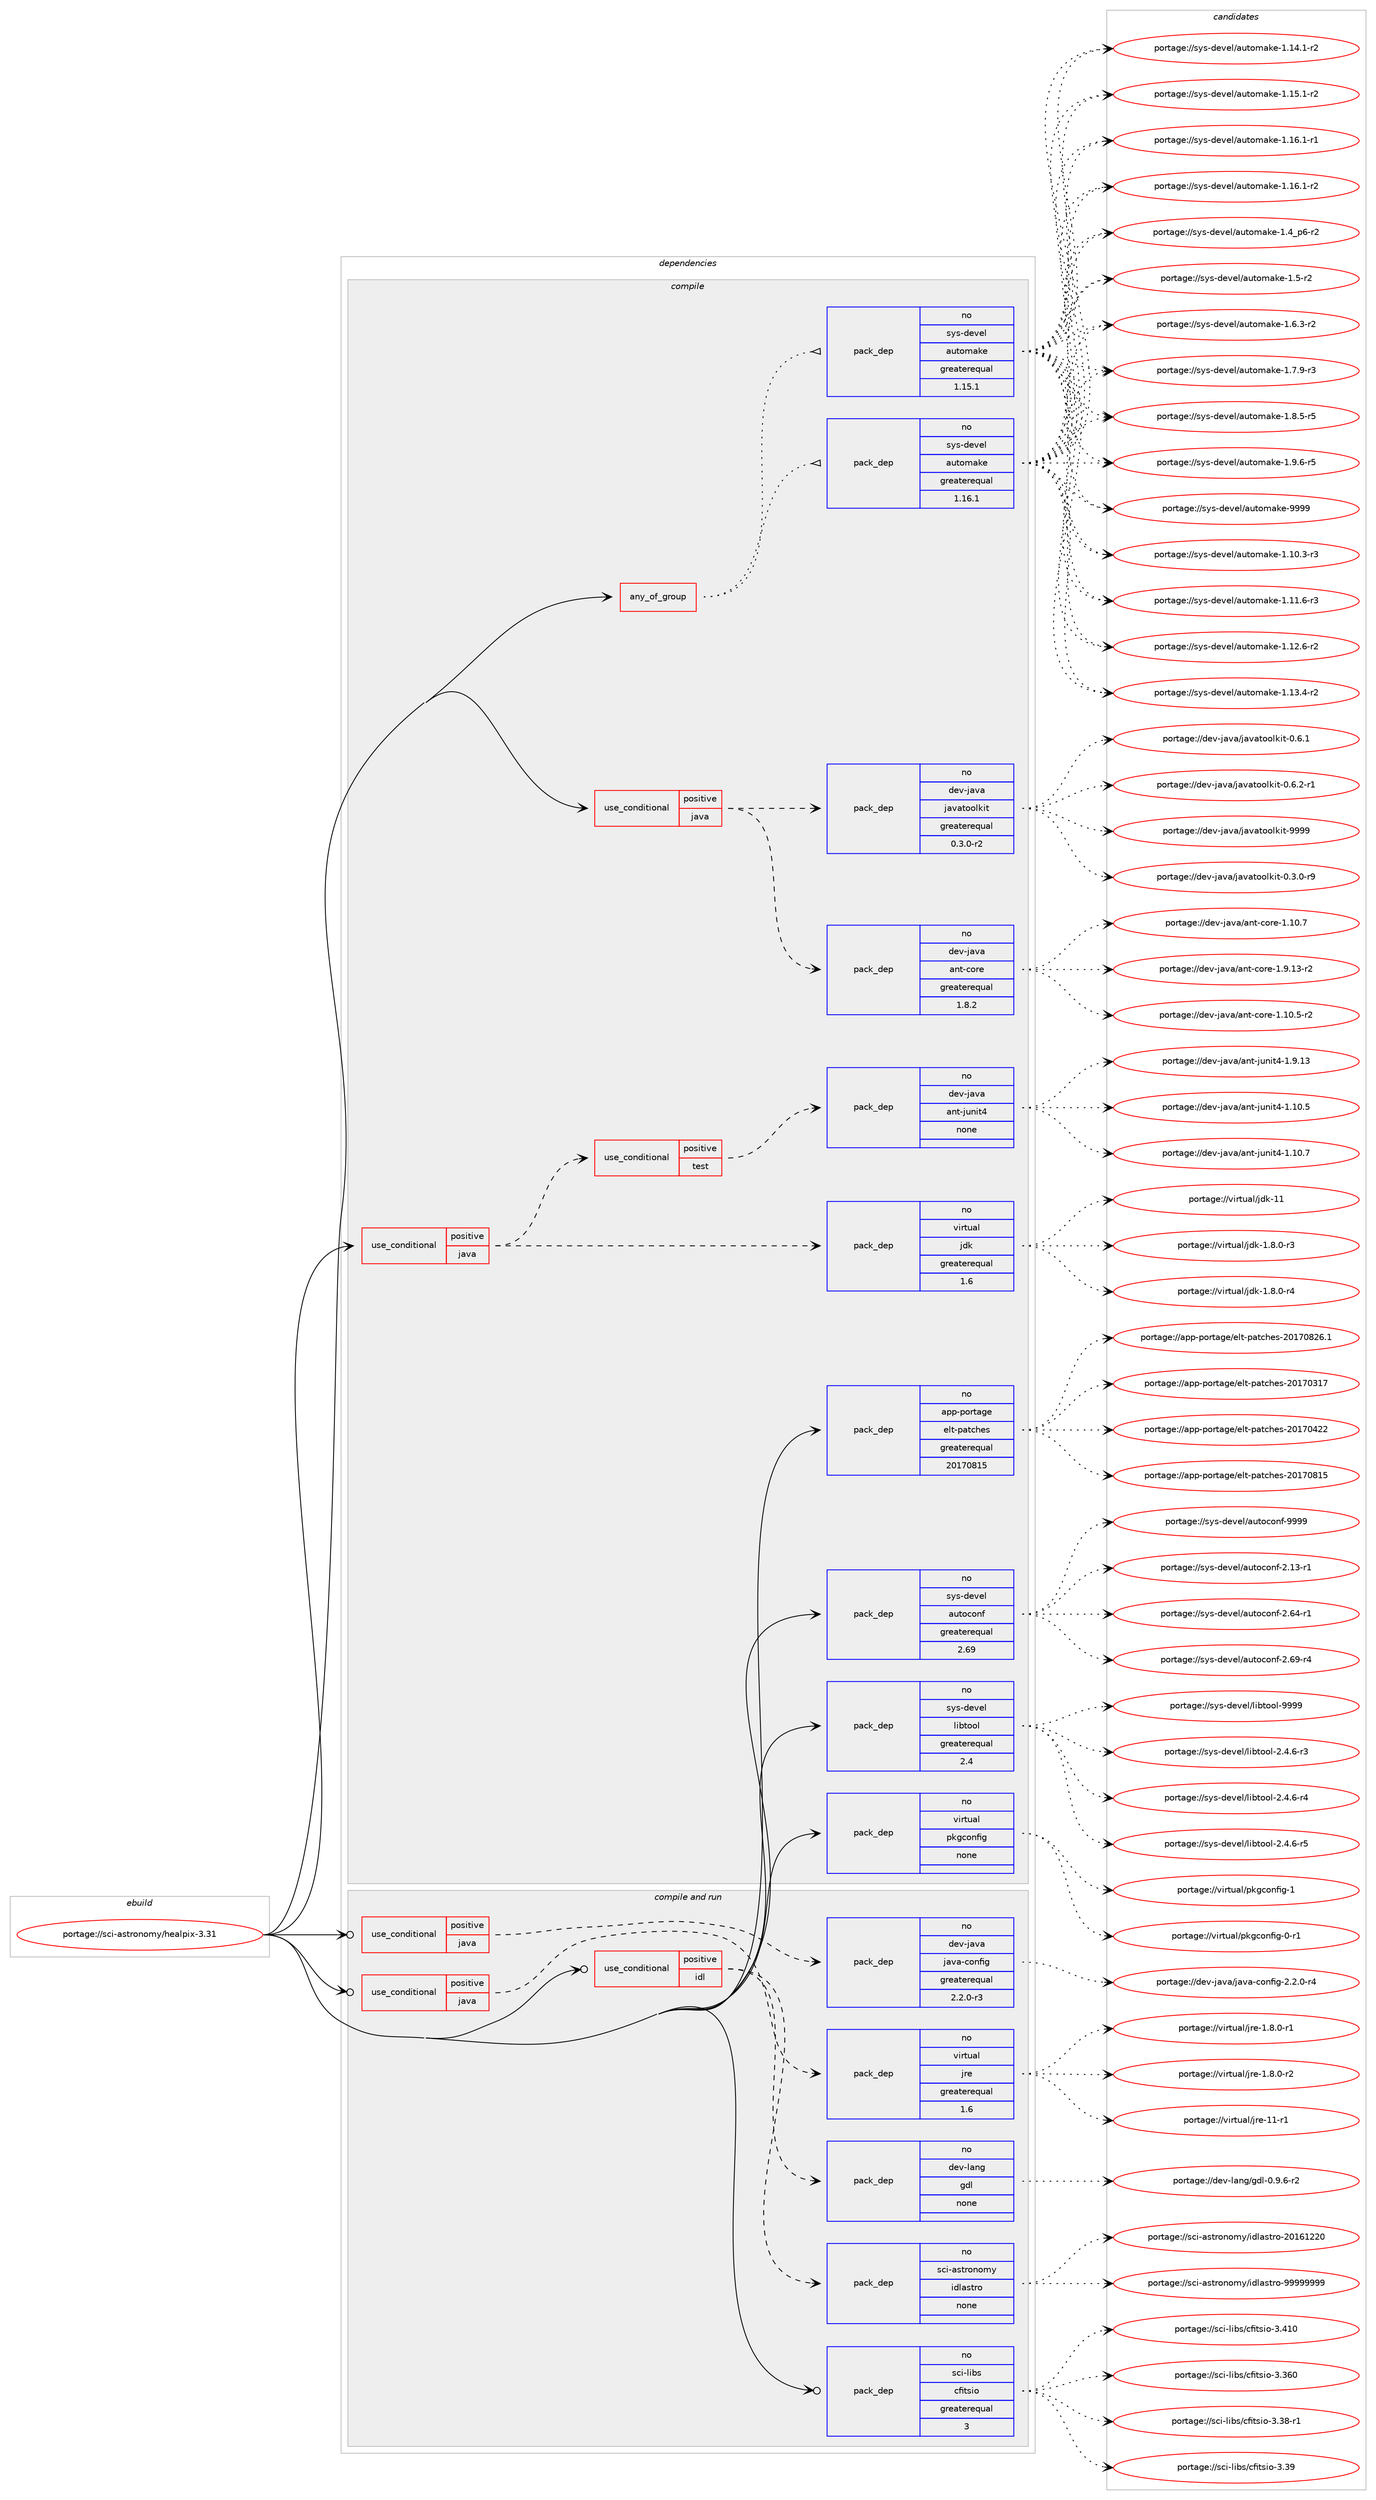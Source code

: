 digraph prolog {

# *************
# Graph options
# *************

newrank=true;
concentrate=true;
compound=true;
graph [rankdir=LR,fontname=Helvetica,fontsize=10,ranksep=1.5];#, ranksep=2.5, nodesep=0.2];
edge  [arrowhead=vee];
node  [fontname=Helvetica,fontsize=10];

# **********
# The ebuild
# **********

subgraph cluster_leftcol {
color=gray;
rank=same;
label=<<i>ebuild</i>>;
id [label="portage://sci-astronomy/healpix-3.31", color=red, width=4, href="../sci-astronomy/healpix-3.31.svg"];
}

# ****************
# The dependencies
# ****************

subgraph cluster_midcol {
color=gray;
label=<<i>dependencies</i>>;
subgraph cluster_compile {
fillcolor="#eeeeee";
style=filled;
label=<<i>compile</i>>;
subgraph any6233 {
dependency382238 [label=<<TABLE BORDER="0" CELLBORDER="1" CELLSPACING="0" CELLPADDING="4"><TR><TD CELLPADDING="10">any_of_group</TD></TR></TABLE>>, shape=none, color=red];subgraph pack280778 {
dependency382239 [label=<<TABLE BORDER="0" CELLBORDER="1" CELLSPACING="0" CELLPADDING="4" WIDTH="220"><TR><TD ROWSPAN="6" CELLPADDING="30">pack_dep</TD></TR><TR><TD WIDTH="110">no</TD></TR><TR><TD>sys-devel</TD></TR><TR><TD>automake</TD></TR><TR><TD>greaterequal</TD></TR><TR><TD>1.16.1</TD></TR></TABLE>>, shape=none, color=blue];
}
dependency382238:e -> dependency382239:w [weight=20,style="dotted",arrowhead="oinv"];
subgraph pack280779 {
dependency382240 [label=<<TABLE BORDER="0" CELLBORDER="1" CELLSPACING="0" CELLPADDING="4" WIDTH="220"><TR><TD ROWSPAN="6" CELLPADDING="30">pack_dep</TD></TR><TR><TD WIDTH="110">no</TD></TR><TR><TD>sys-devel</TD></TR><TR><TD>automake</TD></TR><TR><TD>greaterequal</TD></TR><TR><TD>1.15.1</TD></TR></TABLE>>, shape=none, color=blue];
}
dependency382238:e -> dependency382240:w [weight=20,style="dotted",arrowhead="oinv"];
}
id:e -> dependency382238:w [weight=20,style="solid",arrowhead="vee"];
subgraph cond95029 {
dependency382241 [label=<<TABLE BORDER="0" CELLBORDER="1" CELLSPACING="0" CELLPADDING="4"><TR><TD ROWSPAN="3" CELLPADDING="10">use_conditional</TD></TR><TR><TD>positive</TD></TR><TR><TD>java</TD></TR></TABLE>>, shape=none, color=red];
subgraph pack280780 {
dependency382242 [label=<<TABLE BORDER="0" CELLBORDER="1" CELLSPACING="0" CELLPADDING="4" WIDTH="220"><TR><TD ROWSPAN="6" CELLPADDING="30">pack_dep</TD></TR><TR><TD WIDTH="110">no</TD></TR><TR><TD>dev-java</TD></TR><TR><TD>ant-core</TD></TR><TR><TD>greaterequal</TD></TR><TR><TD>1.8.2</TD></TR></TABLE>>, shape=none, color=blue];
}
dependency382241:e -> dependency382242:w [weight=20,style="dashed",arrowhead="vee"];
subgraph pack280781 {
dependency382243 [label=<<TABLE BORDER="0" CELLBORDER="1" CELLSPACING="0" CELLPADDING="4" WIDTH="220"><TR><TD ROWSPAN="6" CELLPADDING="30">pack_dep</TD></TR><TR><TD WIDTH="110">no</TD></TR><TR><TD>dev-java</TD></TR><TR><TD>javatoolkit</TD></TR><TR><TD>greaterequal</TD></TR><TR><TD>0.3.0-r2</TD></TR></TABLE>>, shape=none, color=blue];
}
dependency382241:e -> dependency382243:w [weight=20,style="dashed",arrowhead="vee"];
}
id:e -> dependency382241:w [weight=20,style="solid",arrowhead="vee"];
subgraph cond95030 {
dependency382244 [label=<<TABLE BORDER="0" CELLBORDER="1" CELLSPACING="0" CELLPADDING="4"><TR><TD ROWSPAN="3" CELLPADDING="10">use_conditional</TD></TR><TR><TD>positive</TD></TR><TR><TD>java</TD></TR></TABLE>>, shape=none, color=red];
subgraph pack280782 {
dependency382245 [label=<<TABLE BORDER="0" CELLBORDER="1" CELLSPACING="0" CELLPADDING="4" WIDTH="220"><TR><TD ROWSPAN="6" CELLPADDING="30">pack_dep</TD></TR><TR><TD WIDTH="110">no</TD></TR><TR><TD>virtual</TD></TR><TR><TD>jdk</TD></TR><TR><TD>greaterequal</TD></TR><TR><TD>1.6</TD></TR></TABLE>>, shape=none, color=blue];
}
dependency382244:e -> dependency382245:w [weight=20,style="dashed",arrowhead="vee"];
subgraph cond95031 {
dependency382246 [label=<<TABLE BORDER="0" CELLBORDER="1" CELLSPACING="0" CELLPADDING="4"><TR><TD ROWSPAN="3" CELLPADDING="10">use_conditional</TD></TR><TR><TD>positive</TD></TR><TR><TD>test</TD></TR></TABLE>>, shape=none, color=red];
subgraph pack280783 {
dependency382247 [label=<<TABLE BORDER="0" CELLBORDER="1" CELLSPACING="0" CELLPADDING="4" WIDTH="220"><TR><TD ROWSPAN="6" CELLPADDING="30">pack_dep</TD></TR><TR><TD WIDTH="110">no</TD></TR><TR><TD>dev-java</TD></TR><TR><TD>ant-junit4</TD></TR><TR><TD>none</TD></TR><TR><TD></TD></TR></TABLE>>, shape=none, color=blue];
}
dependency382246:e -> dependency382247:w [weight=20,style="dashed",arrowhead="vee"];
}
dependency382244:e -> dependency382246:w [weight=20,style="dashed",arrowhead="vee"];
}
id:e -> dependency382244:w [weight=20,style="solid",arrowhead="vee"];
subgraph pack280784 {
dependency382248 [label=<<TABLE BORDER="0" CELLBORDER="1" CELLSPACING="0" CELLPADDING="4" WIDTH="220"><TR><TD ROWSPAN="6" CELLPADDING="30">pack_dep</TD></TR><TR><TD WIDTH="110">no</TD></TR><TR><TD>app-portage</TD></TR><TR><TD>elt-patches</TD></TR><TR><TD>greaterequal</TD></TR><TR><TD>20170815</TD></TR></TABLE>>, shape=none, color=blue];
}
id:e -> dependency382248:w [weight=20,style="solid",arrowhead="vee"];
subgraph pack280785 {
dependency382249 [label=<<TABLE BORDER="0" CELLBORDER="1" CELLSPACING="0" CELLPADDING="4" WIDTH="220"><TR><TD ROWSPAN="6" CELLPADDING="30">pack_dep</TD></TR><TR><TD WIDTH="110">no</TD></TR><TR><TD>sys-devel</TD></TR><TR><TD>autoconf</TD></TR><TR><TD>greaterequal</TD></TR><TR><TD>2.69</TD></TR></TABLE>>, shape=none, color=blue];
}
id:e -> dependency382249:w [weight=20,style="solid",arrowhead="vee"];
subgraph pack280786 {
dependency382250 [label=<<TABLE BORDER="0" CELLBORDER="1" CELLSPACING="0" CELLPADDING="4" WIDTH="220"><TR><TD ROWSPAN="6" CELLPADDING="30">pack_dep</TD></TR><TR><TD WIDTH="110">no</TD></TR><TR><TD>sys-devel</TD></TR><TR><TD>libtool</TD></TR><TR><TD>greaterequal</TD></TR><TR><TD>2.4</TD></TR></TABLE>>, shape=none, color=blue];
}
id:e -> dependency382250:w [weight=20,style="solid",arrowhead="vee"];
subgraph pack280787 {
dependency382251 [label=<<TABLE BORDER="0" CELLBORDER="1" CELLSPACING="0" CELLPADDING="4" WIDTH="220"><TR><TD ROWSPAN="6" CELLPADDING="30">pack_dep</TD></TR><TR><TD WIDTH="110">no</TD></TR><TR><TD>virtual</TD></TR><TR><TD>pkgconfig</TD></TR><TR><TD>none</TD></TR><TR><TD></TD></TR></TABLE>>, shape=none, color=blue];
}
id:e -> dependency382251:w [weight=20,style="solid",arrowhead="vee"];
}
subgraph cluster_compileandrun {
fillcolor="#eeeeee";
style=filled;
label=<<i>compile and run</i>>;
subgraph cond95032 {
dependency382252 [label=<<TABLE BORDER="0" CELLBORDER="1" CELLSPACING="0" CELLPADDING="4"><TR><TD ROWSPAN="3" CELLPADDING="10">use_conditional</TD></TR><TR><TD>positive</TD></TR><TR><TD>idl</TD></TR></TABLE>>, shape=none, color=red];
subgraph pack280788 {
dependency382253 [label=<<TABLE BORDER="0" CELLBORDER="1" CELLSPACING="0" CELLPADDING="4" WIDTH="220"><TR><TD ROWSPAN="6" CELLPADDING="30">pack_dep</TD></TR><TR><TD WIDTH="110">no</TD></TR><TR><TD>dev-lang</TD></TR><TR><TD>gdl</TD></TR><TR><TD>none</TD></TR><TR><TD></TD></TR></TABLE>>, shape=none, color=blue];
}
dependency382252:e -> dependency382253:w [weight=20,style="dashed",arrowhead="vee"];
subgraph pack280789 {
dependency382254 [label=<<TABLE BORDER="0" CELLBORDER="1" CELLSPACING="0" CELLPADDING="4" WIDTH="220"><TR><TD ROWSPAN="6" CELLPADDING="30">pack_dep</TD></TR><TR><TD WIDTH="110">no</TD></TR><TR><TD>sci-astronomy</TD></TR><TR><TD>idlastro</TD></TR><TR><TD>none</TD></TR><TR><TD></TD></TR></TABLE>>, shape=none, color=blue];
}
dependency382252:e -> dependency382254:w [weight=20,style="dashed",arrowhead="vee"];
}
id:e -> dependency382252:w [weight=20,style="solid",arrowhead="odotvee"];
subgraph cond95033 {
dependency382255 [label=<<TABLE BORDER="0" CELLBORDER="1" CELLSPACING="0" CELLPADDING="4"><TR><TD ROWSPAN="3" CELLPADDING="10">use_conditional</TD></TR><TR><TD>positive</TD></TR><TR><TD>java</TD></TR></TABLE>>, shape=none, color=red];
subgraph pack280790 {
dependency382256 [label=<<TABLE BORDER="0" CELLBORDER="1" CELLSPACING="0" CELLPADDING="4" WIDTH="220"><TR><TD ROWSPAN="6" CELLPADDING="30">pack_dep</TD></TR><TR><TD WIDTH="110">no</TD></TR><TR><TD>dev-java</TD></TR><TR><TD>java-config</TD></TR><TR><TD>greaterequal</TD></TR><TR><TD>2.2.0-r3</TD></TR></TABLE>>, shape=none, color=blue];
}
dependency382255:e -> dependency382256:w [weight=20,style="dashed",arrowhead="vee"];
}
id:e -> dependency382255:w [weight=20,style="solid",arrowhead="odotvee"];
subgraph cond95034 {
dependency382257 [label=<<TABLE BORDER="0" CELLBORDER="1" CELLSPACING="0" CELLPADDING="4"><TR><TD ROWSPAN="3" CELLPADDING="10">use_conditional</TD></TR><TR><TD>positive</TD></TR><TR><TD>java</TD></TR></TABLE>>, shape=none, color=red];
subgraph pack280791 {
dependency382258 [label=<<TABLE BORDER="0" CELLBORDER="1" CELLSPACING="0" CELLPADDING="4" WIDTH="220"><TR><TD ROWSPAN="6" CELLPADDING="30">pack_dep</TD></TR><TR><TD WIDTH="110">no</TD></TR><TR><TD>virtual</TD></TR><TR><TD>jre</TD></TR><TR><TD>greaterequal</TD></TR><TR><TD>1.6</TD></TR></TABLE>>, shape=none, color=blue];
}
dependency382257:e -> dependency382258:w [weight=20,style="dashed",arrowhead="vee"];
}
id:e -> dependency382257:w [weight=20,style="solid",arrowhead="odotvee"];
subgraph pack280792 {
dependency382259 [label=<<TABLE BORDER="0" CELLBORDER="1" CELLSPACING="0" CELLPADDING="4" WIDTH="220"><TR><TD ROWSPAN="6" CELLPADDING="30">pack_dep</TD></TR><TR><TD WIDTH="110">no</TD></TR><TR><TD>sci-libs</TD></TR><TR><TD>cfitsio</TD></TR><TR><TD>greaterequal</TD></TR><TR><TD>3</TD></TR></TABLE>>, shape=none, color=blue];
}
id:e -> dependency382259:w [weight=20,style="solid",arrowhead="odotvee"];
}
subgraph cluster_run {
fillcolor="#eeeeee";
style=filled;
label=<<i>run</i>>;
}
}

# **************
# The candidates
# **************

subgraph cluster_choices {
rank=same;
color=gray;
label=<<i>candidates</i>>;

subgraph choice280778 {
color=black;
nodesep=1;
choiceportage11512111545100101118101108479711711611110997107101454946494846514511451 [label="portage://sys-devel/automake-1.10.3-r3", color=red, width=4,href="../sys-devel/automake-1.10.3-r3.svg"];
choiceportage11512111545100101118101108479711711611110997107101454946494946544511451 [label="portage://sys-devel/automake-1.11.6-r3", color=red, width=4,href="../sys-devel/automake-1.11.6-r3.svg"];
choiceportage11512111545100101118101108479711711611110997107101454946495046544511450 [label="portage://sys-devel/automake-1.12.6-r2", color=red, width=4,href="../sys-devel/automake-1.12.6-r2.svg"];
choiceportage11512111545100101118101108479711711611110997107101454946495146524511450 [label="portage://sys-devel/automake-1.13.4-r2", color=red, width=4,href="../sys-devel/automake-1.13.4-r2.svg"];
choiceportage11512111545100101118101108479711711611110997107101454946495246494511450 [label="portage://sys-devel/automake-1.14.1-r2", color=red, width=4,href="../sys-devel/automake-1.14.1-r2.svg"];
choiceportage11512111545100101118101108479711711611110997107101454946495346494511450 [label="portage://sys-devel/automake-1.15.1-r2", color=red, width=4,href="../sys-devel/automake-1.15.1-r2.svg"];
choiceportage11512111545100101118101108479711711611110997107101454946495446494511449 [label="portage://sys-devel/automake-1.16.1-r1", color=red, width=4,href="../sys-devel/automake-1.16.1-r1.svg"];
choiceportage11512111545100101118101108479711711611110997107101454946495446494511450 [label="portage://sys-devel/automake-1.16.1-r2", color=red, width=4,href="../sys-devel/automake-1.16.1-r2.svg"];
choiceportage115121115451001011181011084797117116111109971071014549465295112544511450 [label="portage://sys-devel/automake-1.4_p6-r2", color=red, width=4,href="../sys-devel/automake-1.4_p6-r2.svg"];
choiceportage11512111545100101118101108479711711611110997107101454946534511450 [label="portage://sys-devel/automake-1.5-r2", color=red, width=4,href="../sys-devel/automake-1.5-r2.svg"];
choiceportage115121115451001011181011084797117116111109971071014549465446514511450 [label="portage://sys-devel/automake-1.6.3-r2", color=red, width=4,href="../sys-devel/automake-1.6.3-r2.svg"];
choiceportage115121115451001011181011084797117116111109971071014549465546574511451 [label="portage://sys-devel/automake-1.7.9-r3", color=red, width=4,href="../sys-devel/automake-1.7.9-r3.svg"];
choiceportage115121115451001011181011084797117116111109971071014549465646534511453 [label="portage://sys-devel/automake-1.8.5-r5", color=red, width=4,href="../sys-devel/automake-1.8.5-r5.svg"];
choiceportage115121115451001011181011084797117116111109971071014549465746544511453 [label="portage://sys-devel/automake-1.9.6-r5", color=red, width=4,href="../sys-devel/automake-1.9.6-r5.svg"];
choiceportage115121115451001011181011084797117116111109971071014557575757 [label="portage://sys-devel/automake-9999", color=red, width=4,href="../sys-devel/automake-9999.svg"];
dependency382239:e -> choiceportage11512111545100101118101108479711711611110997107101454946494846514511451:w [style=dotted,weight="100"];
dependency382239:e -> choiceportage11512111545100101118101108479711711611110997107101454946494946544511451:w [style=dotted,weight="100"];
dependency382239:e -> choiceportage11512111545100101118101108479711711611110997107101454946495046544511450:w [style=dotted,weight="100"];
dependency382239:e -> choiceportage11512111545100101118101108479711711611110997107101454946495146524511450:w [style=dotted,weight="100"];
dependency382239:e -> choiceportage11512111545100101118101108479711711611110997107101454946495246494511450:w [style=dotted,weight="100"];
dependency382239:e -> choiceportage11512111545100101118101108479711711611110997107101454946495346494511450:w [style=dotted,weight="100"];
dependency382239:e -> choiceportage11512111545100101118101108479711711611110997107101454946495446494511449:w [style=dotted,weight="100"];
dependency382239:e -> choiceportage11512111545100101118101108479711711611110997107101454946495446494511450:w [style=dotted,weight="100"];
dependency382239:e -> choiceportage115121115451001011181011084797117116111109971071014549465295112544511450:w [style=dotted,weight="100"];
dependency382239:e -> choiceportage11512111545100101118101108479711711611110997107101454946534511450:w [style=dotted,weight="100"];
dependency382239:e -> choiceportage115121115451001011181011084797117116111109971071014549465446514511450:w [style=dotted,weight="100"];
dependency382239:e -> choiceportage115121115451001011181011084797117116111109971071014549465546574511451:w [style=dotted,weight="100"];
dependency382239:e -> choiceportage115121115451001011181011084797117116111109971071014549465646534511453:w [style=dotted,weight="100"];
dependency382239:e -> choiceportage115121115451001011181011084797117116111109971071014549465746544511453:w [style=dotted,weight="100"];
dependency382239:e -> choiceportage115121115451001011181011084797117116111109971071014557575757:w [style=dotted,weight="100"];
}
subgraph choice280779 {
color=black;
nodesep=1;
choiceportage11512111545100101118101108479711711611110997107101454946494846514511451 [label="portage://sys-devel/automake-1.10.3-r3", color=red, width=4,href="../sys-devel/automake-1.10.3-r3.svg"];
choiceportage11512111545100101118101108479711711611110997107101454946494946544511451 [label="portage://sys-devel/automake-1.11.6-r3", color=red, width=4,href="../sys-devel/automake-1.11.6-r3.svg"];
choiceportage11512111545100101118101108479711711611110997107101454946495046544511450 [label="portage://sys-devel/automake-1.12.6-r2", color=red, width=4,href="../sys-devel/automake-1.12.6-r2.svg"];
choiceportage11512111545100101118101108479711711611110997107101454946495146524511450 [label="portage://sys-devel/automake-1.13.4-r2", color=red, width=4,href="../sys-devel/automake-1.13.4-r2.svg"];
choiceportage11512111545100101118101108479711711611110997107101454946495246494511450 [label="portage://sys-devel/automake-1.14.1-r2", color=red, width=4,href="../sys-devel/automake-1.14.1-r2.svg"];
choiceportage11512111545100101118101108479711711611110997107101454946495346494511450 [label="portage://sys-devel/automake-1.15.1-r2", color=red, width=4,href="../sys-devel/automake-1.15.1-r2.svg"];
choiceportage11512111545100101118101108479711711611110997107101454946495446494511449 [label="portage://sys-devel/automake-1.16.1-r1", color=red, width=4,href="../sys-devel/automake-1.16.1-r1.svg"];
choiceportage11512111545100101118101108479711711611110997107101454946495446494511450 [label="portage://sys-devel/automake-1.16.1-r2", color=red, width=4,href="../sys-devel/automake-1.16.1-r2.svg"];
choiceportage115121115451001011181011084797117116111109971071014549465295112544511450 [label="portage://sys-devel/automake-1.4_p6-r2", color=red, width=4,href="../sys-devel/automake-1.4_p6-r2.svg"];
choiceportage11512111545100101118101108479711711611110997107101454946534511450 [label="portage://sys-devel/automake-1.5-r2", color=red, width=4,href="../sys-devel/automake-1.5-r2.svg"];
choiceportage115121115451001011181011084797117116111109971071014549465446514511450 [label="portage://sys-devel/automake-1.6.3-r2", color=red, width=4,href="../sys-devel/automake-1.6.3-r2.svg"];
choiceportage115121115451001011181011084797117116111109971071014549465546574511451 [label="portage://sys-devel/automake-1.7.9-r3", color=red, width=4,href="../sys-devel/automake-1.7.9-r3.svg"];
choiceportage115121115451001011181011084797117116111109971071014549465646534511453 [label="portage://sys-devel/automake-1.8.5-r5", color=red, width=4,href="../sys-devel/automake-1.8.5-r5.svg"];
choiceportage115121115451001011181011084797117116111109971071014549465746544511453 [label="portage://sys-devel/automake-1.9.6-r5", color=red, width=4,href="../sys-devel/automake-1.9.6-r5.svg"];
choiceportage115121115451001011181011084797117116111109971071014557575757 [label="portage://sys-devel/automake-9999", color=red, width=4,href="../sys-devel/automake-9999.svg"];
dependency382240:e -> choiceportage11512111545100101118101108479711711611110997107101454946494846514511451:w [style=dotted,weight="100"];
dependency382240:e -> choiceportage11512111545100101118101108479711711611110997107101454946494946544511451:w [style=dotted,weight="100"];
dependency382240:e -> choiceportage11512111545100101118101108479711711611110997107101454946495046544511450:w [style=dotted,weight="100"];
dependency382240:e -> choiceportage11512111545100101118101108479711711611110997107101454946495146524511450:w [style=dotted,weight="100"];
dependency382240:e -> choiceportage11512111545100101118101108479711711611110997107101454946495246494511450:w [style=dotted,weight="100"];
dependency382240:e -> choiceportage11512111545100101118101108479711711611110997107101454946495346494511450:w [style=dotted,weight="100"];
dependency382240:e -> choiceportage11512111545100101118101108479711711611110997107101454946495446494511449:w [style=dotted,weight="100"];
dependency382240:e -> choiceportage11512111545100101118101108479711711611110997107101454946495446494511450:w [style=dotted,weight="100"];
dependency382240:e -> choiceportage115121115451001011181011084797117116111109971071014549465295112544511450:w [style=dotted,weight="100"];
dependency382240:e -> choiceportage11512111545100101118101108479711711611110997107101454946534511450:w [style=dotted,weight="100"];
dependency382240:e -> choiceportage115121115451001011181011084797117116111109971071014549465446514511450:w [style=dotted,weight="100"];
dependency382240:e -> choiceportage115121115451001011181011084797117116111109971071014549465546574511451:w [style=dotted,weight="100"];
dependency382240:e -> choiceportage115121115451001011181011084797117116111109971071014549465646534511453:w [style=dotted,weight="100"];
dependency382240:e -> choiceportage115121115451001011181011084797117116111109971071014549465746544511453:w [style=dotted,weight="100"];
dependency382240:e -> choiceportage115121115451001011181011084797117116111109971071014557575757:w [style=dotted,weight="100"];
}
subgraph choice280780 {
color=black;
nodesep=1;
choiceportage10010111845106971189747971101164599111114101454946494846534511450 [label="portage://dev-java/ant-core-1.10.5-r2", color=red, width=4,href="../dev-java/ant-core-1.10.5-r2.svg"];
choiceportage1001011184510697118974797110116459911111410145494649484655 [label="portage://dev-java/ant-core-1.10.7", color=red, width=4,href="../dev-java/ant-core-1.10.7.svg"];
choiceportage10010111845106971189747971101164599111114101454946574649514511450 [label="portage://dev-java/ant-core-1.9.13-r2", color=red, width=4,href="../dev-java/ant-core-1.9.13-r2.svg"];
dependency382242:e -> choiceportage10010111845106971189747971101164599111114101454946494846534511450:w [style=dotted,weight="100"];
dependency382242:e -> choiceportage1001011184510697118974797110116459911111410145494649484655:w [style=dotted,weight="100"];
dependency382242:e -> choiceportage10010111845106971189747971101164599111114101454946574649514511450:w [style=dotted,weight="100"];
}
subgraph choice280781 {
color=black;
nodesep=1;
choiceportage1001011184510697118974710697118971161111111081071051164548465146484511457 [label="portage://dev-java/javatoolkit-0.3.0-r9", color=red, width=4,href="../dev-java/javatoolkit-0.3.0-r9.svg"];
choiceportage100101118451069711897471069711897116111111108107105116454846544649 [label="portage://dev-java/javatoolkit-0.6.1", color=red, width=4,href="../dev-java/javatoolkit-0.6.1.svg"];
choiceportage1001011184510697118974710697118971161111111081071051164548465446504511449 [label="portage://dev-java/javatoolkit-0.6.2-r1", color=red, width=4,href="../dev-java/javatoolkit-0.6.2-r1.svg"];
choiceportage1001011184510697118974710697118971161111111081071051164557575757 [label="portage://dev-java/javatoolkit-9999", color=red, width=4,href="../dev-java/javatoolkit-9999.svg"];
dependency382243:e -> choiceportage1001011184510697118974710697118971161111111081071051164548465146484511457:w [style=dotted,weight="100"];
dependency382243:e -> choiceportage100101118451069711897471069711897116111111108107105116454846544649:w [style=dotted,weight="100"];
dependency382243:e -> choiceportage1001011184510697118974710697118971161111111081071051164548465446504511449:w [style=dotted,weight="100"];
dependency382243:e -> choiceportage1001011184510697118974710697118971161111111081071051164557575757:w [style=dotted,weight="100"];
}
subgraph choice280782 {
color=black;
nodesep=1;
choiceportage11810511411611797108471061001074549465646484511451 [label="portage://virtual/jdk-1.8.0-r3", color=red, width=4,href="../virtual/jdk-1.8.0-r3.svg"];
choiceportage11810511411611797108471061001074549465646484511452 [label="portage://virtual/jdk-1.8.0-r4", color=red, width=4,href="../virtual/jdk-1.8.0-r4.svg"];
choiceportage1181051141161179710847106100107454949 [label="portage://virtual/jdk-11", color=red, width=4,href="../virtual/jdk-11.svg"];
dependency382245:e -> choiceportage11810511411611797108471061001074549465646484511451:w [style=dotted,weight="100"];
dependency382245:e -> choiceportage11810511411611797108471061001074549465646484511452:w [style=dotted,weight="100"];
dependency382245:e -> choiceportage1181051141161179710847106100107454949:w [style=dotted,weight="100"];
}
subgraph choice280783 {
color=black;
nodesep=1;
choiceportage1001011184510697118974797110116451061171101051165245494649484653 [label="portage://dev-java/ant-junit4-1.10.5", color=red, width=4,href="../dev-java/ant-junit4-1.10.5.svg"];
choiceportage1001011184510697118974797110116451061171101051165245494649484655 [label="portage://dev-java/ant-junit4-1.10.7", color=red, width=4,href="../dev-java/ant-junit4-1.10.7.svg"];
choiceportage1001011184510697118974797110116451061171101051165245494657464951 [label="portage://dev-java/ant-junit4-1.9.13", color=red, width=4,href="../dev-java/ant-junit4-1.9.13.svg"];
dependency382247:e -> choiceportage1001011184510697118974797110116451061171101051165245494649484653:w [style=dotted,weight="100"];
dependency382247:e -> choiceportage1001011184510697118974797110116451061171101051165245494649484655:w [style=dotted,weight="100"];
dependency382247:e -> choiceportage1001011184510697118974797110116451061171101051165245494657464951:w [style=dotted,weight="100"];
}
subgraph choice280784 {
color=black;
nodesep=1;
choiceportage97112112451121111141169710310147101108116451129711699104101115455048495548514955 [label="portage://app-portage/elt-patches-20170317", color=red, width=4,href="../app-portage/elt-patches-20170317.svg"];
choiceportage97112112451121111141169710310147101108116451129711699104101115455048495548525050 [label="portage://app-portage/elt-patches-20170422", color=red, width=4,href="../app-portage/elt-patches-20170422.svg"];
choiceportage97112112451121111141169710310147101108116451129711699104101115455048495548564953 [label="portage://app-portage/elt-patches-20170815", color=red, width=4,href="../app-portage/elt-patches-20170815.svg"];
choiceportage971121124511211111411697103101471011081164511297116991041011154550484955485650544649 [label="portage://app-portage/elt-patches-20170826.1", color=red, width=4,href="../app-portage/elt-patches-20170826.1.svg"];
dependency382248:e -> choiceportage97112112451121111141169710310147101108116451129711699104101115455048495548514955:w [style=dotted,weight="100"];
dependency382248:e -> choiceportage97112112451121111141169710310147101108116451129711699104101115455048495548525050:w [style=dotted,weight="100"];
dependency382248:e -> choiceportage97112112451121111141169710310147101108116451129711699104101115455048495548564953:w [style=dotted,weight="100"];
dependency382248:e -> choiceportage971121124511211111411697103101471011081164511297116991041011154550484955485650544649:w [style=dotted,weight="100"];
}
subgraph choice280785 {
color=black;
nodesep=1;
choiceportage1151211154510010111810110847971171161119911111010245504649514511449 [label="portage://sys-devel/autoconf-2.13-r1", color=red, width=4,href="../sys-devel/autoconf-2.13-r1.svg"];
choiceportage1151211154510010111810110847971171161119911111010245504654524511449 [label="portage://sys-devel/autoconf-2.64-r1", color=red, width=4,href="../sys-devel/autoconf-2.64-r1.svg"];
choiceportage1151211154510010111810110847971171161119911111010245504654574511452 [label="portage://sys-devel/autoconf-2.69-r4", color=red, width=4,href="../sys-devel/autoconf-2.69-r4.svg"];
choiceportage115121115451001011181011084797117116111991111101024557575757 [label="portage://sys-devel/autoconf-9999", color=red, width=4,href="../sys-devel/autoconf-9999.svg"];
dependency382249:e -> choiceportage1151211154510010111810110847971171161119911111010245504649514511449:w [style=dotted,weight="100"];
dependency382249:e -> choiceportage1151211154510010111810110847971171161119911111010245504654524511449:w [style=dotted,weight="100"];
dependency382249:e -> choiceportage1151211154510010111810110847971171161119911111010245504654574511452:w [style=dotted,weight="100"];
dependency382249:e -> choiceportage115121115451001011181011084797117116111991111101024557575757:w [style=dotted,weight="100"];
}
subgraph choice280786 {
color=black;
nodesep=1;
choiceportage1151211154510010111810110847108105981161111111084550465246544511451 [label="portage://sys-devel/libtool-2.4.6-r3", color=red, width=4,href="../sys-devel/libtool-2.4.6-r3.svg"];
choiceportage1151211154510010111810110847108105981161111111084550465246544511452 [label="portage://sys-devel/libtool-2.4.6-r4", color=red, width=4,href="../sys-devel/libtool-2.4.6-r4.svg"];
choiceportage1151211154510010111810110847108105981161111111084550465246544511453 [label="portage://sys-devel/libtool-2.4.6-r5", color=red, width=4,href="../sys-devel/libtool-2.4.6-r5.svg"];
choiceportage1151211154510010111810110847108105981161111111084557575757 [label="portage://sys-devel/libtool-9999", color=red, width=4,href="../sys-devel/libtool-9999.svg"];
dependency382250:e -> choiceportage1151211154510010111810110847108105981161111111084550465246544511451:w [style=dotted,weight="100"];
dependency382250:e -> choiceportage1151211154510010111810110847108105981161111111084550465246544511452:w [style=dotted,weight="100"];
dependency382250:e -> choiceportage1151211154510010111810110847108105981161111111084550465246544511453:w [style=dotted,weight="100"];
dependency382250:e -> choiceportage1151211154510010111810110847108105981161111111084557575757:w [style=dotted,weight="100"];
}
subgraph choice280787 {
color=black;
nodesep=1;
choiceportage11810511411611797108471121071039911111010210510345484511449 [label="portage://virtual/pkgconfig-0-r1", color=red, width=4,href="../virtual/pkgconfig-0-r1.svg"];
choiceportage1181051141161179710847112107103991111101021051034549 [label="portage://virtual/pkgconfig-1", color=red, width=4,href="../virtual/pkgconfig-1.svg"];
dependency382251:e -> choiceportage11810511411611797108471121071039911111010210510345484511449:w [style=dotted,weight="100"];
dependency382251:e -> choiceportage1181051141161179710847112107103991111101021051034549:w [style=dotted,weight="100"];
}
subgraph choice280788 {
color=black;
nodesep=1;
choiceportage1001011184510897110103471031001084548465746544511450 [label="portage://dev-lang/gdl-0.9.6-r2", color=red, width=4,href="../dev-lang/gdl-0.9.6-r2.svg"];
dependency382253:e -> choiceportage1001011184510897110103471031001084548465746544511450:w [style=dotted,weight="100"];
}
subgraph choice280789 {
color=black;
nodesep=1;
choiceportage1159910545971151161141111101111091214710510010897115116114111455048495449505048 [label="portage://sci-astronomy/idlastro-20161220", color=red, width=4,href="../sci-astronomy/idlastro-20161220.svg"];
choiceportage1159910545971151161141111101111091214710510010897115116114111455757575757575757 [label="portage://sci-astronomy/idlastro-99999999", color=red, width=4,href="../sci-astronomy/idlastro-99999999.svg"];
dependency382254:e -> choiceportage1159910545971151161141111101111091214710510010897115116114111455048495449505048:w [style=dotted,weight="100"];
dependency382254:e -> choiceportage1159910545971151161141111101111091214710510010897115116114111455757575757575757:w [style=dotted,weight="100"];
}
subgraph choice280790 {
color=black;
nodesep=1;
choiceportage10010111845106971189747106971189745991111101021051034550465046484511452 [label="portage://dev-java/java-config-2.2.0-r4", color=red, width=4,href="../dev-java/java-config-2.2.0-r4.svg"];
dependency382256:e -> choiceportage10010111845106971189747106971189745991111101021051034550465046484511452:w [style=dotted,weight="100"];
}
subgraph choice280791 {
color=black;
nodesep=1;
choiceportage11810511411611797108471061141014549465646484511449 [label="portage://virtual/jre-1.8.0-r1", color=red, width=4,href="../virtual/jre-1.8.0-r1.svg"];
choiceportage11810511411611797108471061141014549465646484511450 [label="portage://virtual/jre-1.8.0-r2", color=red, width=4,href="../virtual/jre-1.8.0-r2.svg"];
choiceportage11810511411611797108471061141014549494511449 [label="portage://virtual/jre-11-r1", color=red, width=4,href="../virtual/jre-11-r1.svg"];
dependency382258:e -> choiceportage11810511411611797108471061141014549465646484511449:w [style=dotted,weight="100"];
dependency382258:e -> choiceportage11810511411611797108471061141014549465646484511450:w [style=dotted,weight="100"];
dependency382258:e -> choiceportage11810511411611797108471061141014549494511449:w [style=dotted,weight="100"];
}
subgraph choice280792 {
color=black;
nodesep=1;
choiceportage1159910545108105981154799102105116115105111455146515448 [label="portage://sci-libs/cfitsio-3.360", color=red, width=4,href="../sci-libs/cfitsio-3.360.svg"];
choiceportage115991054510810598115479910210511611510511145514651564511449 [label="portage://sci-libs/cfitsio-3.38-r1", color=red, width=4,href="../sci-libs/cfitsio-3.38-r1.svg"];
choiceportage11599105451081059811547991021051161151051114551465157 [label="portage://sci-libs/cfitsio-3.39", color=red, width=4,href="../sci-libs/cfitsio-3.39.svg"];
choiceportage1159910545108105981154799102105116115105111455146524948 [label="portage://sci-libs/cfitsio-3.410", color=red, width=4,href="../sci-libs/cfitsio-3.410.svg"];
dependency382259:e -> choiceportage1159910545108105981154799102105116115105111455146515448:w [style=dotted,weight="100"];
dependency382259:e -> choiceportage115991054510810598115479910210511611510511145514651564511449:w [style=dotted,weight="100"];
dependency382259:e -> choiceportage11599105451081059811547991021051161151051114551465157:w [style=dotted,weight="100"];
dependency382259:e -> choiceportage1159910545108105981154799102105116115105111455146524948:w [style=dotted,weight="100"];
}
}

}
